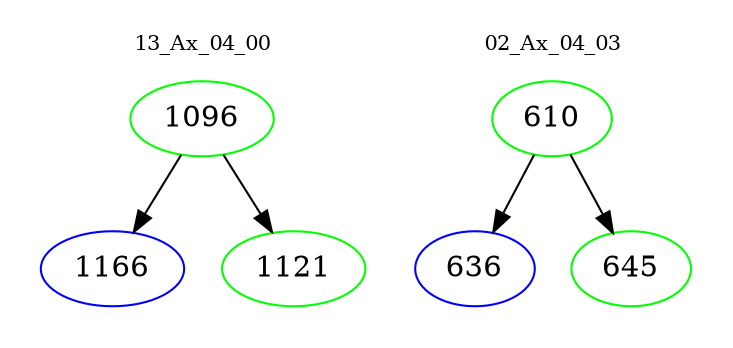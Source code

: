 digraph{
subgraph cluster_0 {
color = white
label = "13_Ax_04_00";
fontsize=10;
T0_1096 [label="1096", color="green"]
T0_1096 -> T0_1166 [color="black"]
T0_1166 [label="1166", color="blue"]
T0_1096 -> T0_1121 [color="black"]
T0_1121 [label="1121", color="green"]
}
subgraph cluster_1 {
color = white
label = "02_Ax_04_03";
fontsize=10;
T1_610 [label="610", color="green"]
T1_610 -> T1_636 [color="black"]
T1_636 [label="636", color="blue"]
T1_610 -> T1_645 [color="black"]
T1_645 [label="645", color="green"]
}
}
